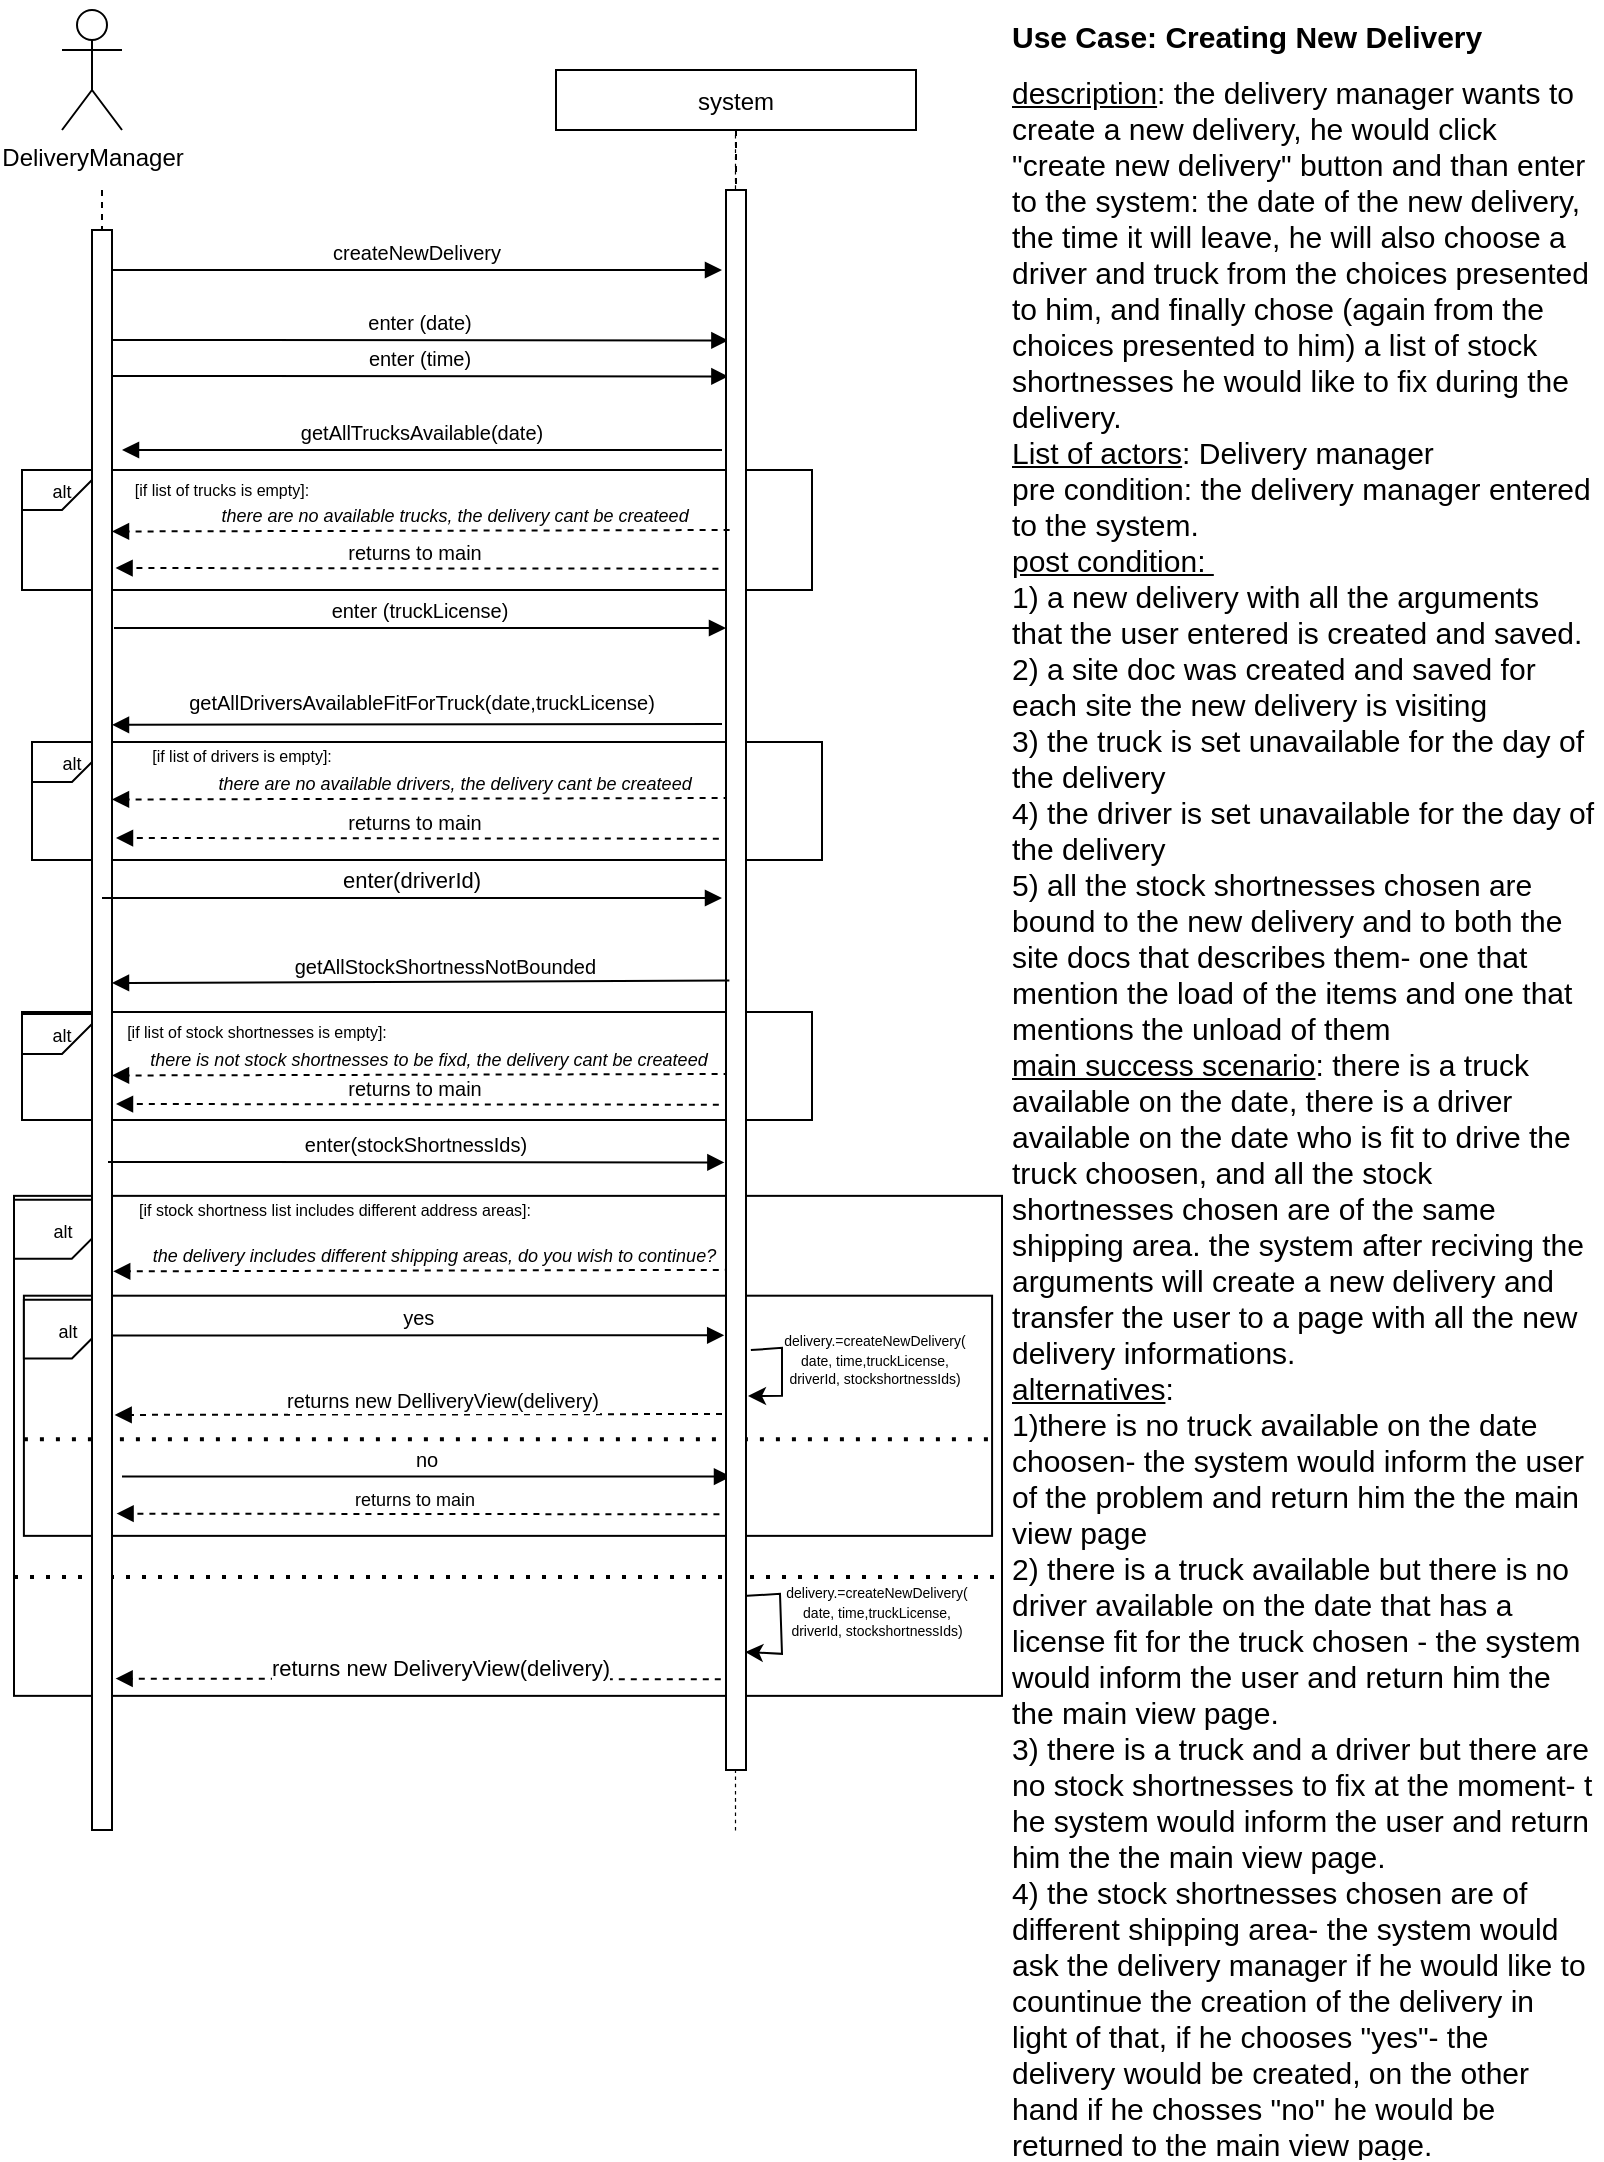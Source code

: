 <mxfile version="18.0.5" type="device" pages="2"><diagram id="kgpKYQtTHZ0yAKxKKP6v" name="Page-1"><mxGraphModel dx="1422" dy="762" grid="1" gridSize="10" guides="1" tooltips="1" connect="1" arrows="1" fold="1" page="1" pageScale="1" pageWidth="850" pageHeight="1100" math="0" shadow="0"><root><mxCell id="0"/><mxCell id="1" parent="0"/><mxCell id="ONENcoIq8wCJK30-cOG--4" value="" style="rounded=0;whiteSpace=wrap;html=1;fontSize=9;container=0;" parent="1" vertex="1"><mxGeometry x="40" y="240" width="395" height="60" as="geometry"/></mxCell><mxCell id="ONENcoIq8wCJK30-cOG--5" value="&lt;font style=&quot;font-size: 9px&quot;&gt;alt&lt;/font&gt;" style="shape=card;whiteSpace=wrap;html=1;size=20;direction=west;container=0;fontSize=10;" parent="1" vertex="1"><mxGeometry x="40" y="240" width="40" height="20" as="geometry"/></mxCell><mxCell id="ONENcoIq8wCJK30-cOG--24" value="" style="rounded=0;whiteSpace=wrap;html=1;fontSize=9;container=0;" parent="1" vertex="1"><mxGeometry x="40" y="511" width="395" height="54" as="geometry"/></mxCell><mxCell id="ONENcoIq8wCJK30-cOG--25" value="&lt;font style=&quot;font-size: 9px&quot;&gt;alt&lt;/font&gt;" style="shape=card;whiteSpace=wrap;html=1;size=20;direction=west;container=0;fontSize=10;" parent="1" vertex="1"><mxGeometry x="40" y="512" width="40" height="20" as="geometry"/></mxCell><mxCell id="ONENcoIq8wCJK30-cOG--26" value="" style="verticalAlign=bottom;endArrow=block;shadow=0;strokeWidth=1;exitX=0.494;exitY=0.702;exitDx=0;exitDy=0;exitPerimeter=0;dashed=1;entryX=1.06;entryY=0.669;entryDx=0;entryDy=0;entryPerimeter=0;" parent="1" edge="1"><mxGeometry relative="1" as="geometry"><mxPoint x="393.8" y="542" as="sourcePoint"/><mxPoint x="85" y="542.74" as="targetPoint"/></mxGeometry></mxCell><mxCell id="ONENcoIq8wCJK30-cOG--27" value="there is not stock shortnesses to be fixd, the delivery cant be createed" style="edgeLabel;html=1;align=center;verticalAlign=middle;resizable=0;points=[];fontSize=9;fontStyle=2" parent="ONENcoIq8wCJK30-cOG--26" vertex="1" connectable="0"><mxGeometry x="-0.102" y="-5" relative="1" as="geometry"><mxPoint x="-13" y="-3" as="offset"/></mxGeometry></mxCell><mxCell id="3nuBFxr9cyL0pnOWT2aG-5" value="system" style="shape=umlLifeline;perimeter=lifelinePerimeter;container=1;collapsible=0;recursiveResize=0;rounded=0;shadow=0;strokeWidth=1;size=30;" parent="1" vertex="1"><mxGeometry x="307" y="40" width="180" height="710" as="geometry"/></mxCell><mxCell id="ES4Horb9g4z_XuGXjqBM-25" value="" style="group" parent="3nuBFxr9cyL0pnOWT2aG-5" vertex="1" connectable="0"><mxGeometry x="-271" y="562.93" width="494" height="250" as="geometry"/></mxCell><mxCell id="ES4Horb9g4z_XuGXjqBM-24" value="" style="rounded=0;whiteSpace=wrap;html=1;fontSize=9;container=0;" parent="ES4Horb9g4z_XuGXjqBM-25" vertex="1"><mxGeometry width="494.0" height="250" as="geometry"/></mxCell><mxCell id="ES4Horb9g4z_XuGXjqBM-22" value="&lt;font style=&quot;font-size: 9px&quot;&gt;alt&lt;/font&gt;" style="shape=card;whiteSpace=wrap;html=1;size=20;direction=west;container=0;" parent="ES4Horb9g4z_XuGXjqBM-25" vertex="1"><mxGeometry y="2" width="48.911" height="29.412" as="geometry"/></mxCell><mxCell id="ES4Horb9g4z_XuGXjqBM-32" value="" style="rounded=0;whiteSpace=wrap;html=1;fontSize=9;container=0;" parent="ES4Horb9g4z_XuGXjqBM-25" vertex="1"><mxGeometry x="4.95" y="49.92" width="484.09" height="120.08" as="geometry"/></mxCell><mxCell id="ES4Horb9g4z_XuGXjqBM-33" value="&lt;font style=&quot;font-size: 9px&quot;&gt;alt&lt;/font&gt;" style="shape=card;whiteSpace=wrap;html=1;size=20;direction=west;container=0;" parent="ES4Horb9g4z_XuGXjqBM-25" vertex="1"><mxGeometry x="4.954" y="51.921" width="44.02" height="29.412" as="geometry"/></mxCell><mxCell id="ES4Horb9g4z_XuGXjqBM-39" value="" style="endArrow=none;dashed=1;html=1;dashPattern=1 3;strokeWidth=2;rounded=0;fontSize=8;exitX=0;exitY=0.75;exitDx=0;exitDy=0;entryX=1;entryY=0.75;entryDx=0;entryDy=0;" parent="ES4Horb9g4z_XuGXjqBM-25" edge="1"><mxGeometry width="50" height="50" relative="1" as="geometry"><mxPoint x="4.953" y="121.747" as="sourcePoint"/><mxPoint x="489.047" y="121.747" as="targetPoint"/></mxGeometry></mxCell><mxCell id="ES4Horb9g4z_XuGXjqBM-46" value="" style="endArrow=none;dashed=1;html=1;dashPattern=1 3;strokeWidth=2;rounded=0;fontSize=8;exitX=0;exitY=0.75;exitDx=0;exitDy=0;" parent="ES4Horb9g4z_XuGXjqBM-25" edge="1"><mxGeometry width="50" height="50" relative="1" as="geometry"><mxPoint x="-1.782e-14" y="190.518" as="sourcePoint"/><mxPoint x="494.0" y="190.522" as="targetPoint"/></mxGeometry></mxCell><mxCell id="ES4Horb9g4z_XuGXjqBM-16" value="" style="verticalAlign=bottom;endArrow=block;shadow=0;strokeWidth=1;exitX=0.494;exitY=0.702;exitDx=0;exitDy=0;exitPerimeter=0;dashed=1;entryX=1.06;entryY=0.669;entryDx=0;entryDy=0;entryPerimeter=0;fontSize=9;fontStyle=2" parent="3nuBFxr9cyL0pnOWT2aG-5" edge="1"><mxGeometry relative="1" as="geometry"><mxPoint x="87.4" y="599.93" as="sourcePoint"/><mxPoint x="-221.4" y="600.67" as="targetPoint"/></mxGeometry></mxCell><mxCell id="ES4Horb9g4z_XuGXjqBM-31" value="the delivery includes different shipping areas, do you wish to continue?&amp;nbsp;" style="edgeLabel;html=1;align=center;verticalAlign=middle;resizable=0;points=[];fontSize=9;fontStyle=2" parent="ES4Horb9g4z_XuGXjqBM-16" vertex="1" connectable="0"><mxGeometry x="-0.102" y="-5" relative="1" as="geometry"><mxPoint x="-9" y="-3" as="offset"/></mxGeometry></mxCell><mxCell id="rXEuxPGIsEfXiJebT0Hz-3" value="" style="endArrow=classic;html=1;rounded=0;fontSize=10;exitX=1.243;exitY=0.627;exitDx=0;exitDy=0;exitPerimeter=0;" parent="3nuBFxr9cyL0pnOWT2aG-5" edge="1"><mxGeometry width="50" height="50" relative="1" as="geometry"><mxPoint x="97.43" y="640.05" as="sourcePoint"/><mxPoint x="96" y="663" as="targetPoint"/><Array as="points"><mxPoint x="113" y="638.93"/><mxPoint x="113" y="662.93"/></Array></mxGeometry></mxCell><mxCell id="rXEuxPGIsEfXiJebT0Hz-5" value="&lt;font style=&quot;font-size: 7px;&quot;&gt;delivery.=createNewDelivery(&lt;br style=&quot;&quot;&gt;date, time,truckLicense, &lt;br style=&quot;&quot;&gt;driverId, stockshortnessIds)&lt;/font&gt;" style="edgeLabel;html=1;align=center;verticalAlign=middle;resizable=0;points=[];fontSize=8;" parent="rXEuxPGIsEfXiJebT0Hz-3" vertex="1" connectable="0"><mxGeometry x="-0.208" y="1" relative="1" as="geometry"><mxPoint x="45" y="-1" as="offset"/></mxGeometry></mxCell><mxCell id="ES4Horb9g4z_XuGXjqBM-34" value="yes" style="verticalAlign=bottom;endArrow=block;shadow=0;strokeWidth=1;exitX=1.038;exitY=0.609;exitDx=0;exitDy=0;exitPerimeter=0;entryX=-0.09;entryY=0.612;entryDx=0;entryDy=0;entryPerimeter=0;fontSize=10;" parent="3nuBFxr9cyL0pnOWT2aG-5" edge="1"><mxGeometry relative="1" as="geometry"><mxPoint x="-221.62" y="632.7" as="sourcePoint"/><mxPoint x="84.1" y="632.65" as="targetPoint"/></mxGeometry></mxCell><mxCell id="ES4Horb9g4z_XuGXjqBM-36" value="" style="verticalAlign=bottom;endArrow=block;shadow=0;strokeWidth=1;dashed=1;entryX=1.133;entryY=0.701;entryDx=0;entryDy=0;entryPerimeter=0;" parent="3nuBFxr9cyL0pnOWT2aG-5" edge="1"><mxGeometry relative="1" as="geometry"><mxPoint x="83" y="672" as="sourcePoint"/><mxPoint x="-220.67" y="672.46" as="targetPoint"/></mxGeometry></mxCell><mxCell id="ES4Horb9g4z_XuGXjqBM-37" value="returns new DelliveryView(delivery)" style="edgeLabel;html=1;align=center;verticalAlign=middle;resizable=0;points=[];fontSize=10;" parent="ES4Horb9g4z_XuGXjqBM-36" vertex="1" connectable="0"><mxGeometry x="-0.102" y="-5" relative="1" as="geometry"><mxPoint x="-4" y="-2" as="offset"/></mxGeometry></mxCell><mxCell id="ES4Horb9g4z_XuGXjqBM-41" value="" style="verticalAlign=bottom;endArrow=block;shadow=0;strokeWidth=1;exitX=-0.329;exitY=0.779;exitDx=0;exitDy=0;exitPerimeter=0;dashed=1;entryX=1.229;entryY=0.731;entryDx=0;entryDy=0;entryPerimeter=0;fontSize=10;" parent="3nuBFxr9cyL0pnOWT2aG-5" edge="1"><mxGeometry relative="1" as="geometry"><mxPoint x="81.71" y="722.17" as="sourcePoint"/><mxPoint x="-219.71" y="721.8" as="targetPoint"/></mxGeometry></mxCell><mxCell id="ES4Horb9g4z_XuGXjqBM-42" value="returns to main" style="edgeLabel;html=1;align=center;verticalAlign=middle;resizable=0;points=[];fontSize=9;" parent="ES4Horb9g4z_XuGXjqBM-41" vertex="1" connectable="0"><mxGeometry x="-0.102" y="-5" relative="1" as="geometry"><mxPoint x="-17" y="-2" as="offset"/></mxGeometry></mxCell><mxCell id="ES4Horb9g4z_XuGXjqBM-40" value="no" style="verticalAlign=bottom;endArrow=block;shadow=0;strokeWidth=1;exitX=1.5;exitY=0.746;exitDx=0;exitDy=0;exitPerimeter=0;fontSize=10;" parent="3nuBFxr9cyL0pnOWT2aG-5" edge="1"><mxGeometry relative="1" as="geometry"><mxPoint x="-217" y="703.31" as="sourcePoint"/><mxPoint x="87.5" y="703.31" as="targetPoint"/></mxGeometry></mxCell><mxCell id="ES4Horb9g4z_XuGXjqBM-47" value="" style="verticalAlign=bottom;endArrow=block;shadow=0;strokeWidth=1;dashed=1;entryX=1.181;entryY=0.946;entryDx=0;entryDy=0;entryPerimeter=0;exitX=0.504;exitY=0.906;exitDx=0;exitDy=0;exitPerimeter=0;" parent="3nuBFxr9cyL0pnOWT2aG-5" edge="1"><mxGeometry relative="1" as="geometry"><mxPoint x="88.4" y="804.65" as="sourcePoint"/><mxPoint x="-220.19" y="804.31" as="targetPoint"/></mxGeometry></mxCell><mxCell id="ES4Horb9g4z_XuGXjqBM-48" value="&lt;span style=&quot;color: rgba(0, 0, 0, 0); font-family: monospace; font-size: 0px; text-align: start; background-color: rgb(248, 249, 250);&quot;&gt;%3CmxGraphModel%3E%3Croot%3E%3CmxCell%20id%3D%220%22%2F%3E%3CmxCell%20id%3D%221%22%20parent%3D%220%22%2F%3E%3CmxCell%20id%3D%222%22%20value%3D%22returns%20new%20DelliveryView(delivery)%22%20style%3D%22edgeLabel%3Bhtml%3D1%3Balign%3Dcenter%3BverticalAlign%3Dmiddle%3Bresizable%3D0%3Bpoints%3D%5B%5D%3BfontSize%3D9%3B%22%20vertex%3D%221%22%20connectable%3D%220%22%20parent%3D%221%22%3E%3CmxGeometry%20x%3D%22249.895%22%20y%3D%22468.655%22%20as%3D%22geometry%22%2F%3E%3C%2FmxCell%3E%3C%2Froot%3E%3C%2FmxGraphMod&lt;/span&gt;" style="edgeLabel;html=1;align=center;verticalAlign=middle;resizable=0;points=[];fontSize=9;" parent="ES4Horb9g4z_XuGXjqBM-47" vertex="1" connectable="0"><mxGeometry x="-0.102" y="-5" relative="1" as="geometry"><mxPoint x="-10" y="-3" as="offset"/></mxGeometry></mxCell><mxCell id="rXEuxPGIsEfXiJebT0Hz-1" value="returns new DeliveryView(delivery)" style="edgeLabel;html=1;align=center;verticalAlign=middle;resizable=0;points=[];" parent="ES4Horb9g4z_XuGXjqBM-47" vertex="1" connectable="0"><mxGeometry x="-0.052" y="-1" relative="1" as="geometry"><mxPoint y="-5" as="offset"/></mxGeometry></mxCell><mxCell id="rXEuxPGIsEfXiJebT0Hz-7" value="" style="endArrow=classic;html=1;rounded=0;fontSize=10;exitX=0.862;exitY=0.859;exitDx=0;exitDy=0;exitPerimeter=0;entryX=0.957;entryY=0.909;entryDx=0;entryDy=0;entryPerimeter=0;" parent="3nuBFxr9cyL0pnOWT2aG-5" edge="1"><mxGeometry width="50" height="50" relative="1" as="geometry"><mxPoint x="93.62" y="762.97" as="sourcePoint"/><mxPoint x="94.57" y="790.97" as="targetPoint"/><Array as="points"><mxPoint x="112" y="761.93"/><mxPoint x="113" y="791.93"/></Array></mxGeometry></mxCell><mxCell id="rXEuxPGIsEfXiJebT0Hz-8" value="&lt;font style=&quot;font-size: 7px;&quot;&gt;delivery.=createNewDelivery(&lt;br style=&quot;&quot;&gt;date, time,truckLicense, &lt;br style=&quot;&quot;&gt;driverId, stockshortnessIds)&lt;/font&gt;" style="edgeLabel;html=1;align=center;verticalAlign=middle;resizable=0;points=[];fontSize=8;" parent="rXEuxPGIsEfXiJebT0Hz-7" vertex="1" connectable="0"><mxGeometry x="-0.208" y="1" relative="1" as="geometry"><mxPoint x="46" y="1" as="offset"/></mxGeometry></mxCell><mxCell id="ONENcoIq8wCJK30-cOG--18" value="" style="rounded=0;whiteSpace=wrap;html=1;fontSize=9;container=0;" parent="3nuBFxr9cyL0pnOWT2aG-5" vertex="1"><mxGeometry x="-262" y="336" width="395" height="59" as="geometry"/></mxCell><mxCell id="ONENcoIq8wCJK30-cOG--20" value="&lt;font style=&quot;font-size: 9px&quot;&gt;alt&lt;/font&gt;" style="shape=card;whiteSpace=wrap;html=1;size=20;direction=west;container=0;fontSize=10;" parent="3nuBFxr9cyL0pnOWT2aG-5" vertex="1"><mxGeometry x="-262" y="336" width="40" height="20" as="geometry"/></mxCell><mxCell id="ONENcoIq8wCJK30-cOG--21" value="&lt;font style=&quot;font-size: 8px;&quot;&gt;[if list of drivers is empty]:&lt;/font&gt;" style="text;html=1;strokeColor=none;fillColor=none;align=center;verticalAlign=middle;whiteSpace=wrap;rounded=0;fontSize=8;" parent="3nuBFxr9cyL0pnOWT2aG-5" vertex="1"><mxGeometry x="-217" y="328" width="120" height="30" as="geometry"/></mxCell><mxCell id="ONENcoIq8wCJK30-cOG--22" value="" style="verticalAlign=bottom;endArrow=block;shadow=0;strokeWidth=1;exitX=0.494;exitY=0.702;exitDx=0;exitDy=0;exitPerimeter=0;dashed=1;entryX=1.06;entryY=0.669;entryDx=0;entryDy=0;entryPerimeter=0;" parent="3nuBFxr9cyL0pnOWT2aG-5" edge="1"><mxGeometry relative="1" as="geometry"><mxPoint x="86.8" y="364" as="sourcePoint"/><mxPoint x="-222" y="364.74" as="targetPoint"/></mxGeometry></mxCell><mxCell id="ONENcoIq8wCJK30-cOG--23" value="&lt;i&gt;there are no available drivers, the delivery cant be createed&lt;/i&gt;" style="edgeLabel;html=1;align=center;verticalAlign=middle;resizable=0;points=[];fontSize=9;" parent="ONENcoIq8wCJK30-cOG--22" vertex="1" connectable="0"><mxGeometry x="-0.102" y="-5" relative="1" as="geometry"><mxPoint y="-3" as="offset"/></mxGeometry></mxCell><mxCell id="ONENcoIq8wCJK30-cOG--1" value="" style="endArrow=none;html=1;rounded=0;strokeWidth=0.6;endSize=3;dashed=1;" parent="3nuBFxr9cyL0pnOWT2aG-5" edge="1"><mxGeometry width="50" height="50" relative="1" as="geometry"><mxPoint x="89.5" y="880" as="sourcePoint"/><mxPoint x="89.5" y="30" as="targetPoint"/></mxGeometry></mxCell><mxCell id="ONENcoIq8wCJK30-cOG--29" value="" style="verticalAlign=bottom;endArrow=block;shadow=0;strokeWidth=1;exitX=-0.329;exitY=0.779;exitDx=0;exitDy=0;exitPerimeter=0;dashed=1;entryX=1.229;entryY=0.731;entryDx=0;entryDy=0;entryPerimeter=0;" parent="3nuBFxr9cyL0pnOWT2aG-5" edge="1"><mxGeometry relative="1" as="geometry"><mxPoint x="81.42" y="384.37" as="sourcePoint"/><mxPoint x="-220.0" y="384.0" as="targetPoint"/></mxGeometry></mxCell><mxCell id="ONENcoIq8wCJK30-cOG--30" value="returns to main" style="edgeLabel;html=1;align=center;verticalAlign=middle;resizable=0;points=[];fontSize=10;" parent="ONENcoIq8wCJK30-cOG--29" vertex="1" connectable="0"><mxGeometry x="-0.102" y="-5" relative="1" as="geometry"><mxPoint x="-17" y="-3" as="offset"/></mxGeometry></mxCell><mxCell id="ONENcoIq8wCJK30-cOG--31" value="" style="verticalAlign=bottom;endArrow=block;shadow=0;strokeWidth=1;exitX=-0.329;exitY=0.779;exitDx=0;exitDy=0;exitPerimeter=0;dashed=1;entryX=1.229;entryY=0.731;entryDx=0;entryDy=0;entryPerimeter=0;" parent="3nuBFxr9cyL0pnOWT2aG-5" edge="1"><mxGeometry relative="1" as="geometry"><mxPoint x="81.42" y="517.37" as="sourcePoint"/><mxPoint x="-220" y="517" as="targetPoint"/></mxGeometry></mxCell><mxCell id="ONENcoIq8wCJK30-cOG--32" value="returns to main" style="edgeLabel;html=1;align=center;verticalAlign=middle;resizable=0;points=[];fontSize=10;" parent="ONENcoIq8wCJK30-cOG--31" vertex="1" connectable="0"><mxGeometry x="-0.102" y="-5" relative="1" as="geometry"><mxPoint x="-17" y="-3" as="offset"/></mxGeometry></mxCell><mxCell id="3nuBFxr9cyL0pnOWT2aG-8" value="createNewDelivery" style="verticalAlign=bottom;endArrow=block;shadow=0;strokeWidth=1;fontSize=10;" parent="1" edge="1"><mxGeometry relative="1" as="geometry"><mxPoint x="85" y="140" as="sourcePoint"/><mxPoint x="390" y="140" as="targetPoint"/></mxGeometry></mxCell><mxCell id="ES4Horb9g4z_XuGXjqBM-2" value="DeliveryManager" style="shape=umlActor;verticalLabelPosition=bottom;verticalAlign=top;html=1;outlineConnect=0;" parent="1" vertex="1"><mxGeometry x="60" y="10" width="30" height="60" as="geometry"/></mxCell><mxCell id="ES4Horb9g4z_XuGXjqBM-3" value="" style="endArrow=none;dashed=1;html=1;rounded=0;startArrow=none;" parent="1" source="ES4Horb9g4z_XuGXjqBM-4" edge="1"><mxGeometry width="50" height="50" relative="1" as="geometry"><mxPoint x="80" y="100" as="sourcePoint"/><mxPoint x="80" y="712.105" as="targetPoint"/></mxGeometry></mxCell><mxCell id="ES4Horb9g4z_XuGXjqBM-4" value="" style="points=[];perimeter=orthogonalPerimeter;rounded=0;shadow=0;strokeWidth=1;" parent="1" vertex="1"><mxGeometry x="75" y="120" width="10" height="800" as="geometry"/></mxCell><mxCell id="ES4Horb9g4z_XuGXjqBM-5" value="" style="endArrow=none;dashed=1;html=1;rounded=0;" parent="1" target="ES4Horb9g4z_XuGXjqBM-4" edge="1"><mxGeometry width="50" height="50" relative="1" as="geometry"><mxPoint x="80" y="100" as="sourcePoint"/><mxPoint x="80" y="712.105" as="targetPoint"/></mxGeometry></mxCell><mxCell id="ES4Horb9g4z_XuGXjqBM-6" value="enter (date)" style="verticalAlign=bottom;endArrow=block;entryX=0;entryY=0;shadow=0;strokeWidth=1;exitX=0.681;exitY=0.043;exitDx=0;exitDy=0;exitPerimeter=0;fontSize=10;" parent="1" edge="1"><mxGeometry relative="1" as="geometry"><mxPoint x="85.0" y="175.0" as="sourcePoint"/><mxPoint x="393.19" y="175.22" as="targetPoint"/></mxGeometry></mxCell><mxCell id="ES4Horb9g4z_XuGXjqBM-7" value="enter (time)" style="verticalAlign=bottom;endArrow=block;entryX=0;entryY=0;shadow=0;strokeWidth=1;exitX=0.681;exitY=0.043;exitDx=0;exitDy=0;exitPerimeter=0;fontSize=10;" parent="1" edge="1"><mxGeometry relative="1" as="geometry"><mxPoint x="85.0" y="193.0" as="sourcePoint"/><mxPoint x="393.19" y="193.22" as="targetPoint"/></mxGeometry></mxCell><mxCell id="ES4Horb9g4z_XuGXjqBM-9" value="enter (truckLicense)" style="verticalAlign=bottom;endArrow=block;shadow=0;strokeWidth=1;exitX=0.681;exitY=0.043;exitDx=0;exitDy=0;exitPerimeter=0;fontSize=10;" parent="1" edge="1"><mxGeometry relative="1" as="geometry"><mxPoint x="86.0" y="319.0" as="sourcePoint"/><mxPoint x="392" y="319.0" as="targetPoint"/></mxGeometry></mxCell><mxCell id="ES4Horb9g4z_XuGXjqBM-10" value="getAllDriversAvailableFitForTruck(date,truckLicense)" style="verticalAlign=bottom;endArrow=block;entryX=1.281;entryY=0.24;shadow=0;strokeWidth=1;entryDx=0;entryDy=0;entryPerimeter=0;fontSize=10;" parent="1" edge="1"><mxGeometry x="-0.016" y="-2" relative="1" as="geometry"><mxPoint x="390" y="367" as="sourcePoint"/><mxPoint x="85" y="367.4" as="targetPoint"/><mxPoint as="offset"/></mxGeometry></mxCell><mxCell id="3nuBFxr9cyL0pnOWT2aG-9" value="getAllTrucksAvailable(date)" style="verticalAlign=bottom;endArrow=block;shadow=0;strokeWidth=1;fontSize=10;" parent="1" edge="1"><mxGeometry relative="1" as="geometry"><mxPoint x="390" y="230" as="sourcePoint"/><mxPoint x="90" y="230" as="targetPoint"/></mxGeometry></mxCell><mxCell id="ES4Horb9g4z_XuGXjqBM-55" value="" style="points=[];perimeter=orthogonalPerimeter;rounded=0;shadow=0;strokeWidth=1;" parent="1" vertex="1"><mxGeometry x="392" y="100" width="10" height="790" as="geometry"/></mxCell><mxCell id="ONENcoIq8wCJK30-cOG--2" value="&lt;h1 style=&quot;font-size: 15px;&quot;&gt;&lt;font style=&quot;font-size: 15px;&quot;&gt;Use Case: Creating New Delivery&lt;/font&gt;&lt;/h1&gt;&lt;div style=&quot;font-size: 15px;&quot;&gt;&lt;font style=&quot;font-size: 15px;&quot;&gt;&lt;u style=&quot;&quot;&gt;description&lt;/u&gt;: the delivery manager wants to create a new delivery, he would click &quot;create new delivery&quot; button and than enter to the system: the date of the new delivery, the time it will leave, he will also choose a driver and truck from the choices presented to him, and finally chose (again from the choices presented to him) a list of stock shortnesses he would like to fix during the delivery.&lt;/font&gt;&lt;/div&gt;&lt;div style=&quot;font-size: 15px;&quot;&gt;&lt;font style=&quot;font-size: 15px;&quot;&gt;&lt;u&gt;List of actors&lt;/u&gt;: Delivery manager&lt;/font&gt;&lt;/div&gt;&lt;div style=&quot;font-size: 15px;&quot;&gt;&lt;font style=&quot;font-size: 15px;&quot;&gt;pre condition: the delivery manager entered to the system.&lt;/font&gt;&lt;/div&gt;&lt;div style=&quot;font-size: 15px;&quot;&gt;&lt;u&gt;&lt;font style=&quot;font-size: 15px;&quot;&gt;post condition:&amp;nbsp;&lt;/font&gt;&lt;/u&gt;&lt;/div&gt;&lt;div style=&quot;font-size: 15px;&quot;&gt;&lt;font style=&quot;font-size: 15px;&quot;&gt;1) a new delivery with all the arguments that the user entered is created and saved.&lt;/font&gt;&lt;/div&gt;&lt;div style=&quot;font-size: 15px;&quot;&gt;&lt;font style=&quot;font-size: 15px;&quot;&gt;2) a site doc was created and saved for each site the new delivery is visiting&lt;/font&gt;&lt;/div&gt;&lt;div style=&quot;font-size: 15px;&quot;&gt;&lt;font style=&quot;font-size: 15px;&quot;&gt;3) the truck is set unavailable for the day of the delivery&lt;/font&gt;&lt;/div&gt;&lt;div style=&quot;font-size: 15px;&quot;&gt;&lt;font style=&quot;font-size: 15px;&quot;&gt;4) the driver is set unavailable for the day of the delivery&lt;/font&gt;&lt;/div&gt;&lt;div style=&quot;font-size: 15px;&quot;&gt;&lt;font style=&quot;font-size: 15px;&quot;&gt;5) all the stock shortnesses chosen are bound to the new delivery and to both the site docs that describes them- one that mention the load of the items and one that mentions the unload of them&lt;/font&gt;&lt;/div&gt;&lt;div style=&quot;font-size: 15px;&quot;&gt;&lt;font style=&quot;font-size: 15px;&quot;&gt;&lt;u&gt;main success scenario&lt;/u&gt;: there is a truck available on the date, there is a driver available on the date who is fit to drive the truck choosen, and all the stock shortnesses chosen are of the same shipping area. the system after reciving the arguments will create a new delivery and transfer the user to a page with all the new delivery informations.&lt;/font&gt;&lt;/div&gt;&lt;div style=&quot;font-size: 15px;&quot;&gt;&lt;font style=&quot;font-size: 15px;&quot;&gt;&lt;u&gt;alternatives&lt;/u&gt;:&amp;nbsp;&lt;/font&gt;&lt;/div&gt;&lt;div style=&quot;font-size: 15px;&quot;&gt;&lt;font style=&quot;font-size: 15px;&quot;&gt;1)there is no truck available on the date choosen- the system would inform the user of the problem and return him the the main view page&lt;/font&gt;&lt;/div&gt;&lt;div style=&quot;font-size: 15px;&quot;&gt;&lt;font style=&quot;font-size: 15px;&quot;&gt;2) there is a truck available but there is no driver available on the date that has a license fit for the truck chosen - the system would inform the user and return him the the main view page.&lt;/font&gt;&lt;/div&gt;&lt;div style=&quot;font-size: 15px;&quot;&gt;&lt;font style=&quot;font-size: 15px;&quot;&gt;3) there is a truck and a driver but there are no stock shortnesses to fix at the moment- t&lt;/font&gt;&lt;/div&gt;&lt;font style=&quot;font-size: 15px;&quot;&gt;he system would inform the user and return him the the main view page.&lt;br&gt;4) the stock shortnesses chosen are of different shipping area- the system would ask the delivery manager if he would like to countinue the creation of the delivery in light of that, if he chooses &quot;yes&quot;- the delivery would be created, on the other hand if he chosses &quot;no&quot; he would be returned to the main view page.&lt;br&gt;&lt;/font&gt;&lt;div style=&quot;font-size: 15px;&quot;&gt;&lt;font style=&quot;font-size: 15px;&quot;&gt;&lt;br&gt;&lt;/font&gt;&lt;/div&gt;&lt;div style=&quot;font-size: 15px;&quot;&gt;&lt;br&gt;&lt;/div&gt;" style="text;html=1;strokeColor=none;fillColor=none;spacing=5;spacingTop=-20;whiteSpace=wrap;overflow=hidden;rounded=0;fontSize=7;" parent="1" vertex="1"><mxGeometry x="530" y="15" width="300" height="1070" as="geometry"/></mxCell><mxCell id="ONENcoIq8wCJK30-cOG--14" value="&lt;font style=&quot;font-size: 8px;&quot;&gt;[if list of trucks is empty]:&lt;/font&gt;" style="text;html=1;strokeColor=none;fillColor=none;align=center;verticalAlign=middle;whiteSpace=wrap;rounded=0;fontSize=8;" parent="1" vertex="1"><mxGeometry x="80" y="235" width="120" height="30" as="geometry"/></mxCell><mxCell id="ONENcoIq8wCJK30-cOG--15" value="" style="verticalAlign=bottom;endArrow=block;shadow=0;strokeWidth=1;exitX=0.494;exitY=0.702;exitDx=0;exitDy=0;exitPerimeter=0;dashed=1;entryX=1.06;entryY=0.669;entryDx=0;entryDy=0;entryPerimeter=0;" parent="1" edge="1"><mxGeometry relative="1" as="geometry"><mxPoint x="393.8" y="270" as="sourcePoint"/><mxPoint x="85.0" y="270.74" as="targetPoint"/></mxGeometry></mxCell><mxCell id="ONENcoIq8wCJK30-cOG--16" value="there are no available trucks, the delivery cant be createed" style="edgeLabel;html=1;align=center;verticalAlign=middle;resizable=0;points=[];fontSize=9;fontStyle=2" parent="ONENcoIq8wCJK30-cOG--15" vertex="1" connectable="0"><mxGeometry x="-0.102" y="-5" relative="1" as="geometry"><mxPoint y="-3" as="offset"/></mxGeometry></mxCell><mxCell id="ES4Horb9g4z_XuGXjqBM-11" value="enter(driverId)" style="verticalAlign=bottom;endArrow=block;shadow=0;strokeWidth=1;exitX=0.681;exitY=0.043;exitDx=0;exitDy=0;exitPerimeter=0;" parent="1" edge="1"><mxGeometry relative="1" as="geometry"><mxPoint x="80.0" y="454.0" as="sourcePoint"/><mxPoint x="390" y="454" as="targetPoint"/></mxGeometry></mxCell><mxCell id="ES4Horb9g4z_XuGXjqBM-15" value="getAllStockShortnessNotBounded" style="verticalAlign=bottom;endArrow=block;entryX=1.281;entryY=0.24;shadow=0;strokeWidth=1;entryDx=0;entryDy=0;entryPerimeter=0;exitX=0.515;exitY=0.564;exitDx=0;exitDy=0;exitPerimeter=0;fontSize=10;" parent="1" edge="1"><mxGeometry x="-0.08" y="1" relative="1" as="geometry"><mxPoint x="393.69" y="495.27" as="sourcePoint"/><mxPoint x="85" y="496.47" as="targetPoint"/><mxPoint as="offset"/></mxGeometry></mxCell><mxCell id="ES4Horb9g4z_XuGXjqBM-14" value="enter(stockShortnessIds)" style="verticalAlign=bottom;endArrow=block;entryX=0;entryY=0;shadow=0;strokeWidth=1;exitX=0.681;exitY=0.043;exitDx=0;exitDy=0;exitPerimeter=0;fontSize=10;" parent="1" edge="1"><mxGeometry relative="1" as="geometry"><mxPoint x="83.0" y="586.0" as="sourcePoint"/><mxPoint x="391.19" y="586.22" as="targetPoint"/></mxGeometry></mxCell><mxCell id="ONENcoIq8wCJK30-cOG--28" value="&lt;font style=&quot;font-size: 8px;&quot;&gt;[if list of stock shortnesses is empty]:&lt;/font&gt;" style="text;html=1;strokeColor=none;fillColor=none;align=center;verticalAlign=middle;whiteSpace=wrap;rounded=0;fontSize=8;" parent="1" vertex="1"><mxGeometry x="85" y="506" width="145" height="30" as="geometry"/></mxCell><mxCell id="ONENcoIq8wCJK30-cOG--34" value="" style="verticalAlign=bottom;endArrow=block;shadow=0;strokeWidth=1;exitX=-0.329;exitY=0.779;exitDx=0;exitDy=0;exitPerimeter=0;dashed=1;entryX=1.229;entryY=0.731;entryDx=0;entryDy=0;entryPerimeter=0;" parent="1" edge="1"><mxGeometry relative="1" as="geometry"><mxPoint x="388.21" y="289.37" as="sourcePoint"/><mxPoint x="86.79" y="289" as="targetPoint"/></mxGeometry></mxCell><mxCell id="ONENcoIq8wCJK30-cOG--35" value="returns to main" style="edgeLabel;html=1;align=center;verticalAlign=middle;resizable=0;points=[];fontSize=10;" parent="ONENcoIq8wCJK30-cOG--34" vertex="1" connectable="0"><mxGeometry x="-0.102" y="-5" relative="1" as="geometry"><mxPoint x="-17" y="-3" as="offset"/></mxGeometry></mxCell><mxCell id="ES4Horb9g4z_XuGXjqBM-30" value="[if stock shortness list includes different address areas]:" style="text;html=1;strokeColor=none;fillColor=none;align=center;verticalAlign=middle;whiteSpace=wrap;rounded=0;fontSize=8;" parent="1" vertex="1"><mxGeometry x="70.54" y="600.93" width="250.8" height="19.07" as="geometry"/></mxCell></root></mxGraphModel></diagram><diagram id="R85ZtlIN49uSBat2ZIoF" name="Page-2"><mxGraphModel dx="1422" dy="762" grid="1" gridSize="10" guides="1" tooltips="1" connect="1" arrows="1" fold="1" page="1" pageScale="1" pageWidth="827" pageHeight="1169" math="0" shadow="0"><root><mxCell id="0"/><mxCell id="1" parent="0"/><mxCell id="Kxp2KagoRLRiEAJKBPxs-1" value="" style="group" parent="1" vertex="1" connectable="0"><mxGeometry x="36" y="265" width="394" height="150" as="geometry"/></mxCell><mxCell id="Kxp2KagoRLRiEAJKBPxs-2" value="" style="rounded=0;whiteSpace=wrap;html=1;fontSize=9;container=0;" parent="Kxp2KagoRLRiEAJKBPxs-1" vertex="1"><mxGeometry width="394" height="150" as="geometry"/></mxCell><mxCell id="Kxp2KagoRLRiEAJKBPxs-3" value="&lt;font style=&quot;font-size: 9px&quot;&gt;alt&lt;/font&gt;" style="shape=card;whiteSpace=wrap;html=1;size=20;direction=west;container=0;" parent="Kxp2KagoRLRiEAJKBPxs-1" vertex="1"><mxGeometry width="39.01" height="17.647" as="geometry"/></mxCell><mxCell id="Kxp2KagoRLRiEAJKBPxs-4" value="[if invalid input]:" style="text;html=1;strokeColor=none;fillColor=none;align=center;verticalAlign=middle;whiteSpace=wrap;rounded=0;fontSize=8;" parent="Kxp2KagoRLRiEAJKBPxs-1" vertex="1"><mxGeometry x="50.68" width="200.033" height="17.647" as="geometry"/></mxCell><mxCell id="Kxp2KagoRLRiEAJKBPxs-10" value="" style="endArrow=none;dashed=1;html=1;dashPattern=1 3;strokeWidth=2;rounded=0;fontSize=8;exitX=0;exitY=0.75;exitDx=0;exitDy=0;entryX=1;entryY=0.75;entryDx=0;entryDy=0;" parent="Kxp2KagoRLRiEAJKBPxs-1" edge="1"><mxGeometry width="50" height="50" relative="1" as="geometry"><mxPoint x="3.95" y="73.048" as="sourcePoint"/><mxPoint x="390.05" y="73.048" as="targetPoint"/></mxGeometry></mxCell><mxCell id="Kxp2KagoRLRiEAJKBPxs-12" value="" style="verticalAlign=bottom;endArrow=block;shadow=0;strokeWidth=1;exitX=0.494;exitY=0.702;exitDx=0;exitDy=0;exitPerimeter=0;dashed=1;entryX=1.06;entryY=0.669;entryDx=0;entryDy=0;entryPerimeter=0;" parent="Kxp2KagoRLRiEAJKBPxs-1" edge="1"><mxGeometry relative="1" as="geometry"><mxPoint x="359.48" y="130.001" as="sourcePoint"/><mxPoint x="50.68" y="130.586" as="targetPoint"/></mxGeometry></mxCell><mxCell id="Kxp2KagoRLRiEAJKBPxs-13" value="returns to main" style="edgeLabel;html=1;align=center;verticalAlign=middle;resizable=0;points=[];fontSize=9;" parent="Kxp2KagoRLRiEAJKBPxs-12" vertex="1" connectable="0"><mxGeometry x="-0.102" y="-5" relative="1" as="geometry"><mxPoint x="-17" y="-2" as="offset"/></mxGeometry></mxCell><mxCell id="VU1nIfqhobus1qi2G-PD-1" value="" style="verticalAlign=bottom;endArrow=block;shadow=0;strokeWidth=1;exitX=0.494;exitY=0.702;exitDx=0;exitDy=0;exitPerimeter=0;dashed=1;entryX=1.06;entryY=0.669;entryDx=0;entryDy=0;entryPerimeter=0;" parent="Kxp2KagoRLRiEAJKBPxs-1" edge="1"><mxGeometry relative="1" as="geometry"><mxPoint x="359.48" y="100.001" as="sourcePoint"/><mxPoint x="50.68" y="100.586" as="targetPoint"/></mxGeometry></mxCell><mxCell id="VU1nIfqhobus1qi2G-PD-2" value="shift assigned successfully" style="edgeLabel;html=1;align=center;verticalAlign=middle;resizable=0;points=[];fontSize=9;" parent="VU1nIfqhobus1qi2G-PD-1" vertex="1" connectable="0"><mxGeometry x="-0.102" y="-5" relative="1" as="geometry"><mxPoint x="-17" y="-2" as="offset"/></mxGeometry></mxCell><mxCell id="Kxp2KagoRLRiEAJKBPxs-17" value="system" style="shape=umlLifeline;perimeter=lifelinePerimeter;container=1;collapsible=0;recursiveResize=0;rounded=0;shadow=0;strokeWidth=1;" parent="1" vertex="1"><mxGeometry x="345" y="60" width="100" height="620" as="geometry"/></mxCell><mxCell id="Kxp2KagoRLRiEAJKBPxs-19" value="assign Shift" style="verticalAlign=bottom;endArrow=block;entryX=0;entryY=0.226;shadow=0;strokeWidth=1;entryDx=0;entryDy=0;entryPerimeter=0;" parent="1" edge="1"><mxGeometry relative="1" as="geometry"><mxPoint x="90" y="142" as="sourcePoint"/><mxPoint x="390" y="142.26" as="targetPoint"/></mxGeometry></mxCell><mxCell id="Kxp2KagoRLRiEAJKBPxs-20" value="HR Manager" style="shape=umlActor;verticalLabelPosition=bottom;verticalAlign=top;html=1;outlineConnect=0;" parent="1" vertex="1"><mxGeometry x="60" y="10" width="30" height="60" as="geometry"/></mxCell><mxCell id="Kxp2KagoRLRiEAJKBPxs-21" value="" style="endArrow=none;dashed=1;html=1;rounded=0;startArrow=none;" parent="1" source="Kxp2KagoRLRiEAJKBPxs-22" edge="1"><mxGeometry width="50" height="50" relative="1" as="geometry"><mxPoint x="80" y="100" as="sourcePoint"/><mxPoint x="80" y="712.105" as="targetPoint"/></mxGeometry></mxCell><mxCell id="Kxp2KagoRLRiEAJKBPxs-22" value="" style="points=[];perimeter=orthogonalPerimeter;rounded=0;shadow=0;strokeWidth=1;" parent="1" vertex="1"><mxGeometry x="75" y="120" width="10" height="440" as="geometry"/></mxCell><mxCell id="Kxp2KagoRLRiEAJKBPxs-23" value="" style="endArrow=none;dashed=1;html=1;rounded=0;" parent="1" target="Kxp2KagoRLRiEAJKBPxs-22" edge="1"><mxGeometry width="50" height="50" relative="1" as="geometry"><mxPoint x="80" y="100" as="sourcePoint"/><mxPoint x="80" y="712.105" as="targetPoint"/></mxGeometry></mxCell><mxCell id="Kxp2KagoRLRiEAJKBPxs-24" value="enter Branch" style="verticalAlign=bottom;endArrow=block;entryX=0;entryY=0;shadow=0;strokeWidth=1;exitX=0.681;exitY=0.043;exitDx=0;exitDy=0;exitPerimeter=0;" parent="1" edge="1"><mxGeometry x="0.006" relative="1" as="geometry"><mxPoint x="85" y="175.0" as="sourcePoint"/><mxPoint x="393.19" y="175.22" as="targetPoint"/><mxPoint as="offset"/></mxGeometry></mxCell><mxCell id="Kxp2KagoRLRiEAJKBPxs-25" value="enter date" style="verticalAlign=bottom;endArrow=block;entryX=0;entryY=0;shadow=0;strokeWidth=1;exitX=0.681;exitY=0.043;exitDx=0;exitDy=0;exitPerimeter=0;" parent="1" edge="1"><mxGeometry relative="1" as="geometry"><mxPoint x="85" y="200.0" as="sourcePoint"/><mxPoint x="393.19" y="200.22" as="targetPoint"/></mxGeometry></mxCell><mxCell id="Kxp2KagoRLRiEAJKBPxs-26" value="shift manager:111,cashier:222,usher:333" style="verticalAlign=bottom;endArrow=block;entryX=0;entryY=0;shadow=0;strokeWidth=1;exitX=0.681;exitY=0.043;exitDx=0;exitDy=0;exitPerimeter=0;" parent="1" edge="1"><mxGeometry relative="1" as="geometry"><mxPoint x="85" y="254.0" as="sourcePoint"/><mxPoint x="393.19" y="254.22" as="targetPoint"/></mxGeometry></mxCell><mxCell id="Kxp2KagoRLRiEAJKBPxs-28" value="enter employee ID and job to work on" style="verticalAlign=bottom;endArrow=block;shadow=0;strokeWidth=1;exitX=0.445;exitY=0.271;exitDx=0;exitDy=0;exitPerimeter=0;" parent="1" source="Kxp2KagoRLRiEAJKBPxs-17" target="Kxp2KagoRLRiEAJKBPxs-22" edge="1"><mxGeometry relative="1" as="geometry"><mxPoint x="390" y="230" as="sourcePoint"/><mxPoint x="90" y="230" as="targetPoint"/></mxGeometry></mxCell><mxCell id="Kxp2KagoRLRiEAJKBPxs-32" value="" style="verticalAlign=bottom;endArrow=block;shadow=0;strokeWidth=1;exitX=0.494;exitY=0.702;exitDx=0;exitDy=0;exitPerimeter=0;dashed=1;entryX=1.06;entryY=0.669;entryDx=0;entryDy=0;entryPerimeter=0;" parent="1" edge="1"><mxGeometry relative="1" as="geometry"><mxPoint x="394.4" y="300" as="sourcePoint"/><mxPoint x="85.6" y="300.74" as="targetPoint"/></mxGeometry></mxCell><mxCell id="Kxp2KagoRLRiEAJKBPxs-33" value="invalid input, try again" style="edgeLabel;html=1;align=center;verticalAlign=middle;resizable=0;points=[];fontSize=9;" parent="Kxp2KagoRLRiEAJKBPxs-32" vertex="1" connectable="0"><mxGeometry x="-0.102" y="-5" relative="1" as="geometry"><mxPoint y="-3" as="offset"/></mxGeometry></mxCell><mxCell id="Kxp2KagoRLRiEAJKBPxs-41" value="" style="points=[];perimeter=orthogonalPerimeter;rounded=0;shadow=0;strokeWidth=1;" parent="1" vertex="1"><mxGeometry x="392" y="100" width="10" height="450" as="geometry"/></mxCell><mxCell id="VU1nIfqhobus1qi2G-PD-3" value="" style="endArrow=none;html=1;rounded=0;strokeWidth=0.6;endSize=3;dashed=1;" parent="1" edge="1"><mxGeometry width="50" height="50" relative="1" as="geometry"><mxPoint x="340" y="632.854" as="sourcePoint"/><mxPoint x="340" y="17.14" as="targetPoint"/></mxGeometry></mxCell></root></mxGraphModel></diagram></mxfile>